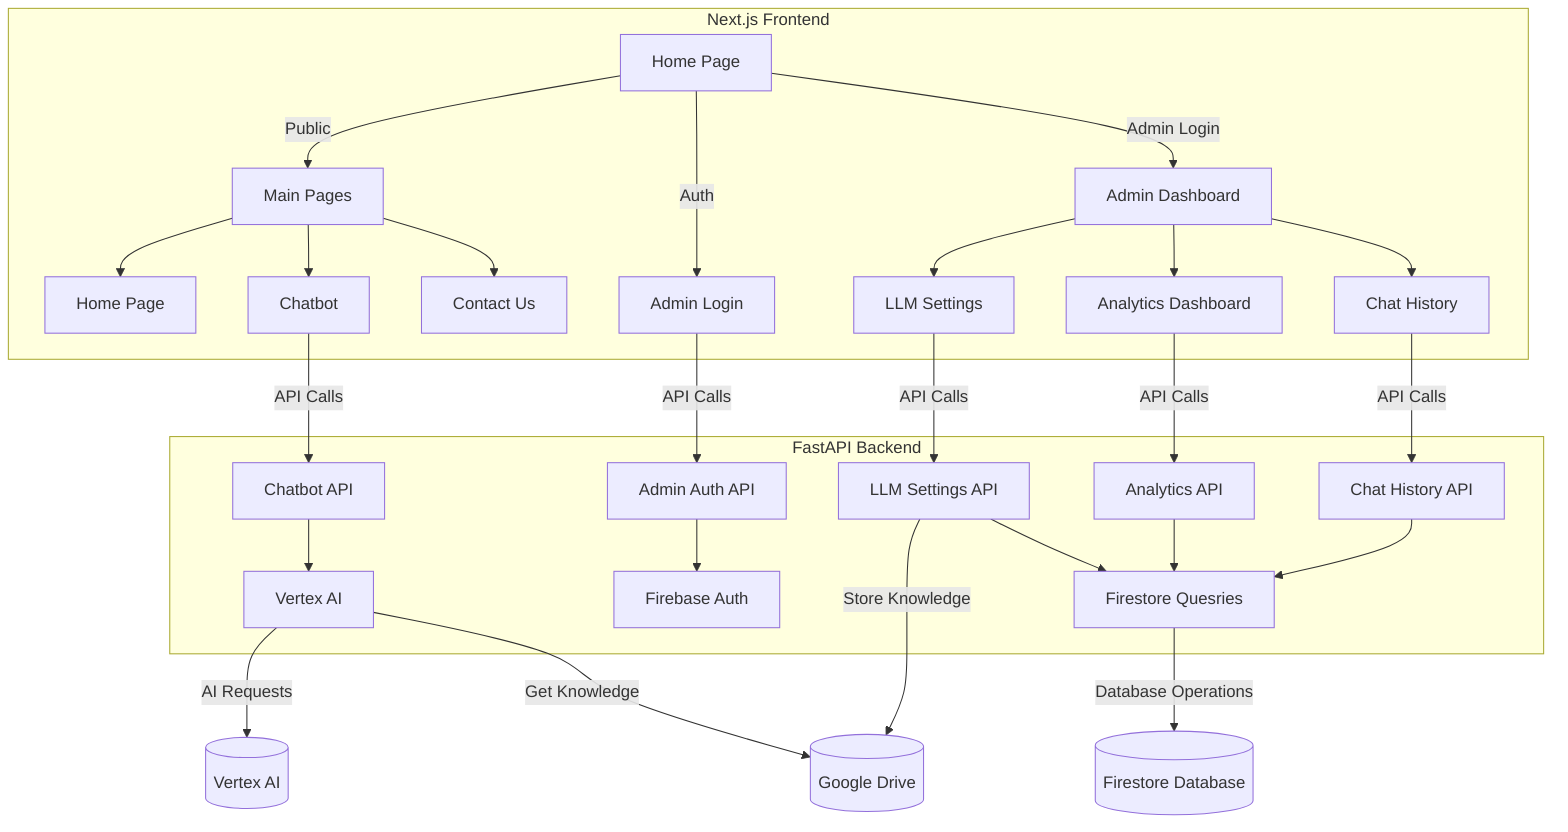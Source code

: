 flowchart TD
    subgraph Frontend[Next.js Frontend]
        A[Home Page] -->|Public| B[Main Pages]
        A[Home Page] -->|Auth| W[Admin Login]
        B[Main Pages] --> Z[Home Page]
        B[Main Pages] --> Y[Chatbot]
        B[Main Pages] --> X[Contact Us]
        
        A -->|Admin Login| C[Admin Dashboard]
        C --> F[LLM Settings]
        C --> D[Analytics Dashboard]
        C --> E[Chat History]
        
    end

    subgraph Backend[FastAPI Backend]
        M[Chatbot API] --> N[Vertex AI]
        G[Admin Auth API] --> H[Firebase Auth]
        I[Analytics API] --> J[Firestore Queries]
        K[Chat History API] --> J
        L[LLM Settings API]
        
    end

    Y[Chatbot] -->|API Calls| M[Chatbot API]
    W[Admin Login] -->|API Calls| G[Admin Auth API]
    D[Analytics Dashboard] -->|API Calls| I[Analytics API]
    E[Chat History] -->|API Calls| K[Chat History API]
    F[LLM Settings] -->|API Calls| L[LLM Settings API]
    J[Firestore Quesries] -->|Database Operations| Firestore[(Firestore Database)]
    N -->|AI Requests| VertexAI[(Vertex AI)]
    N -->|Get Knowledge| GD[(Google Drive)]
    L --> |Store Knowledge| GD
    L[LLM Settings API] --> J